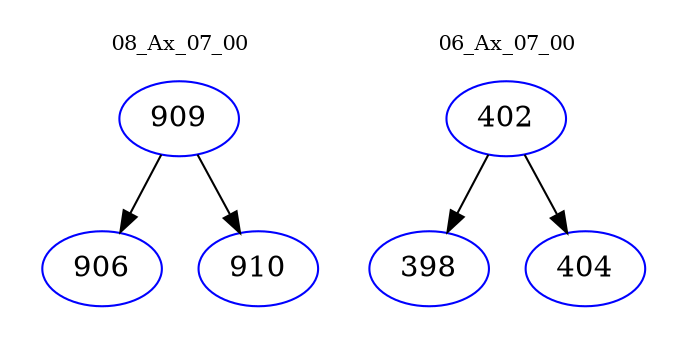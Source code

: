 digraph{
subgraph cluster_0 {
color = white
label = "08_Ax_07_00";
fontsize=10;
T0_909 [label="909", color="blue"]
T0_909 -> T0_906 [color="black"]
T0_906 [label="906", color="blue"]
T0_909 -> T0_910 [color="black"]
T0_910 [label="910", color="blue"]
}
subgraph cluster_1 {
color = white
label = "06_Ax_07_00";
fontsize=10;
T1_402 [label="402", color="blue"]
T1_402 -> T1_398 [color="black"]
T1_398 [label="398", color="blue"]
T1_402 -> T1_404 [color="black"]
T1_404 [label="404", color="blue"]
}
}
